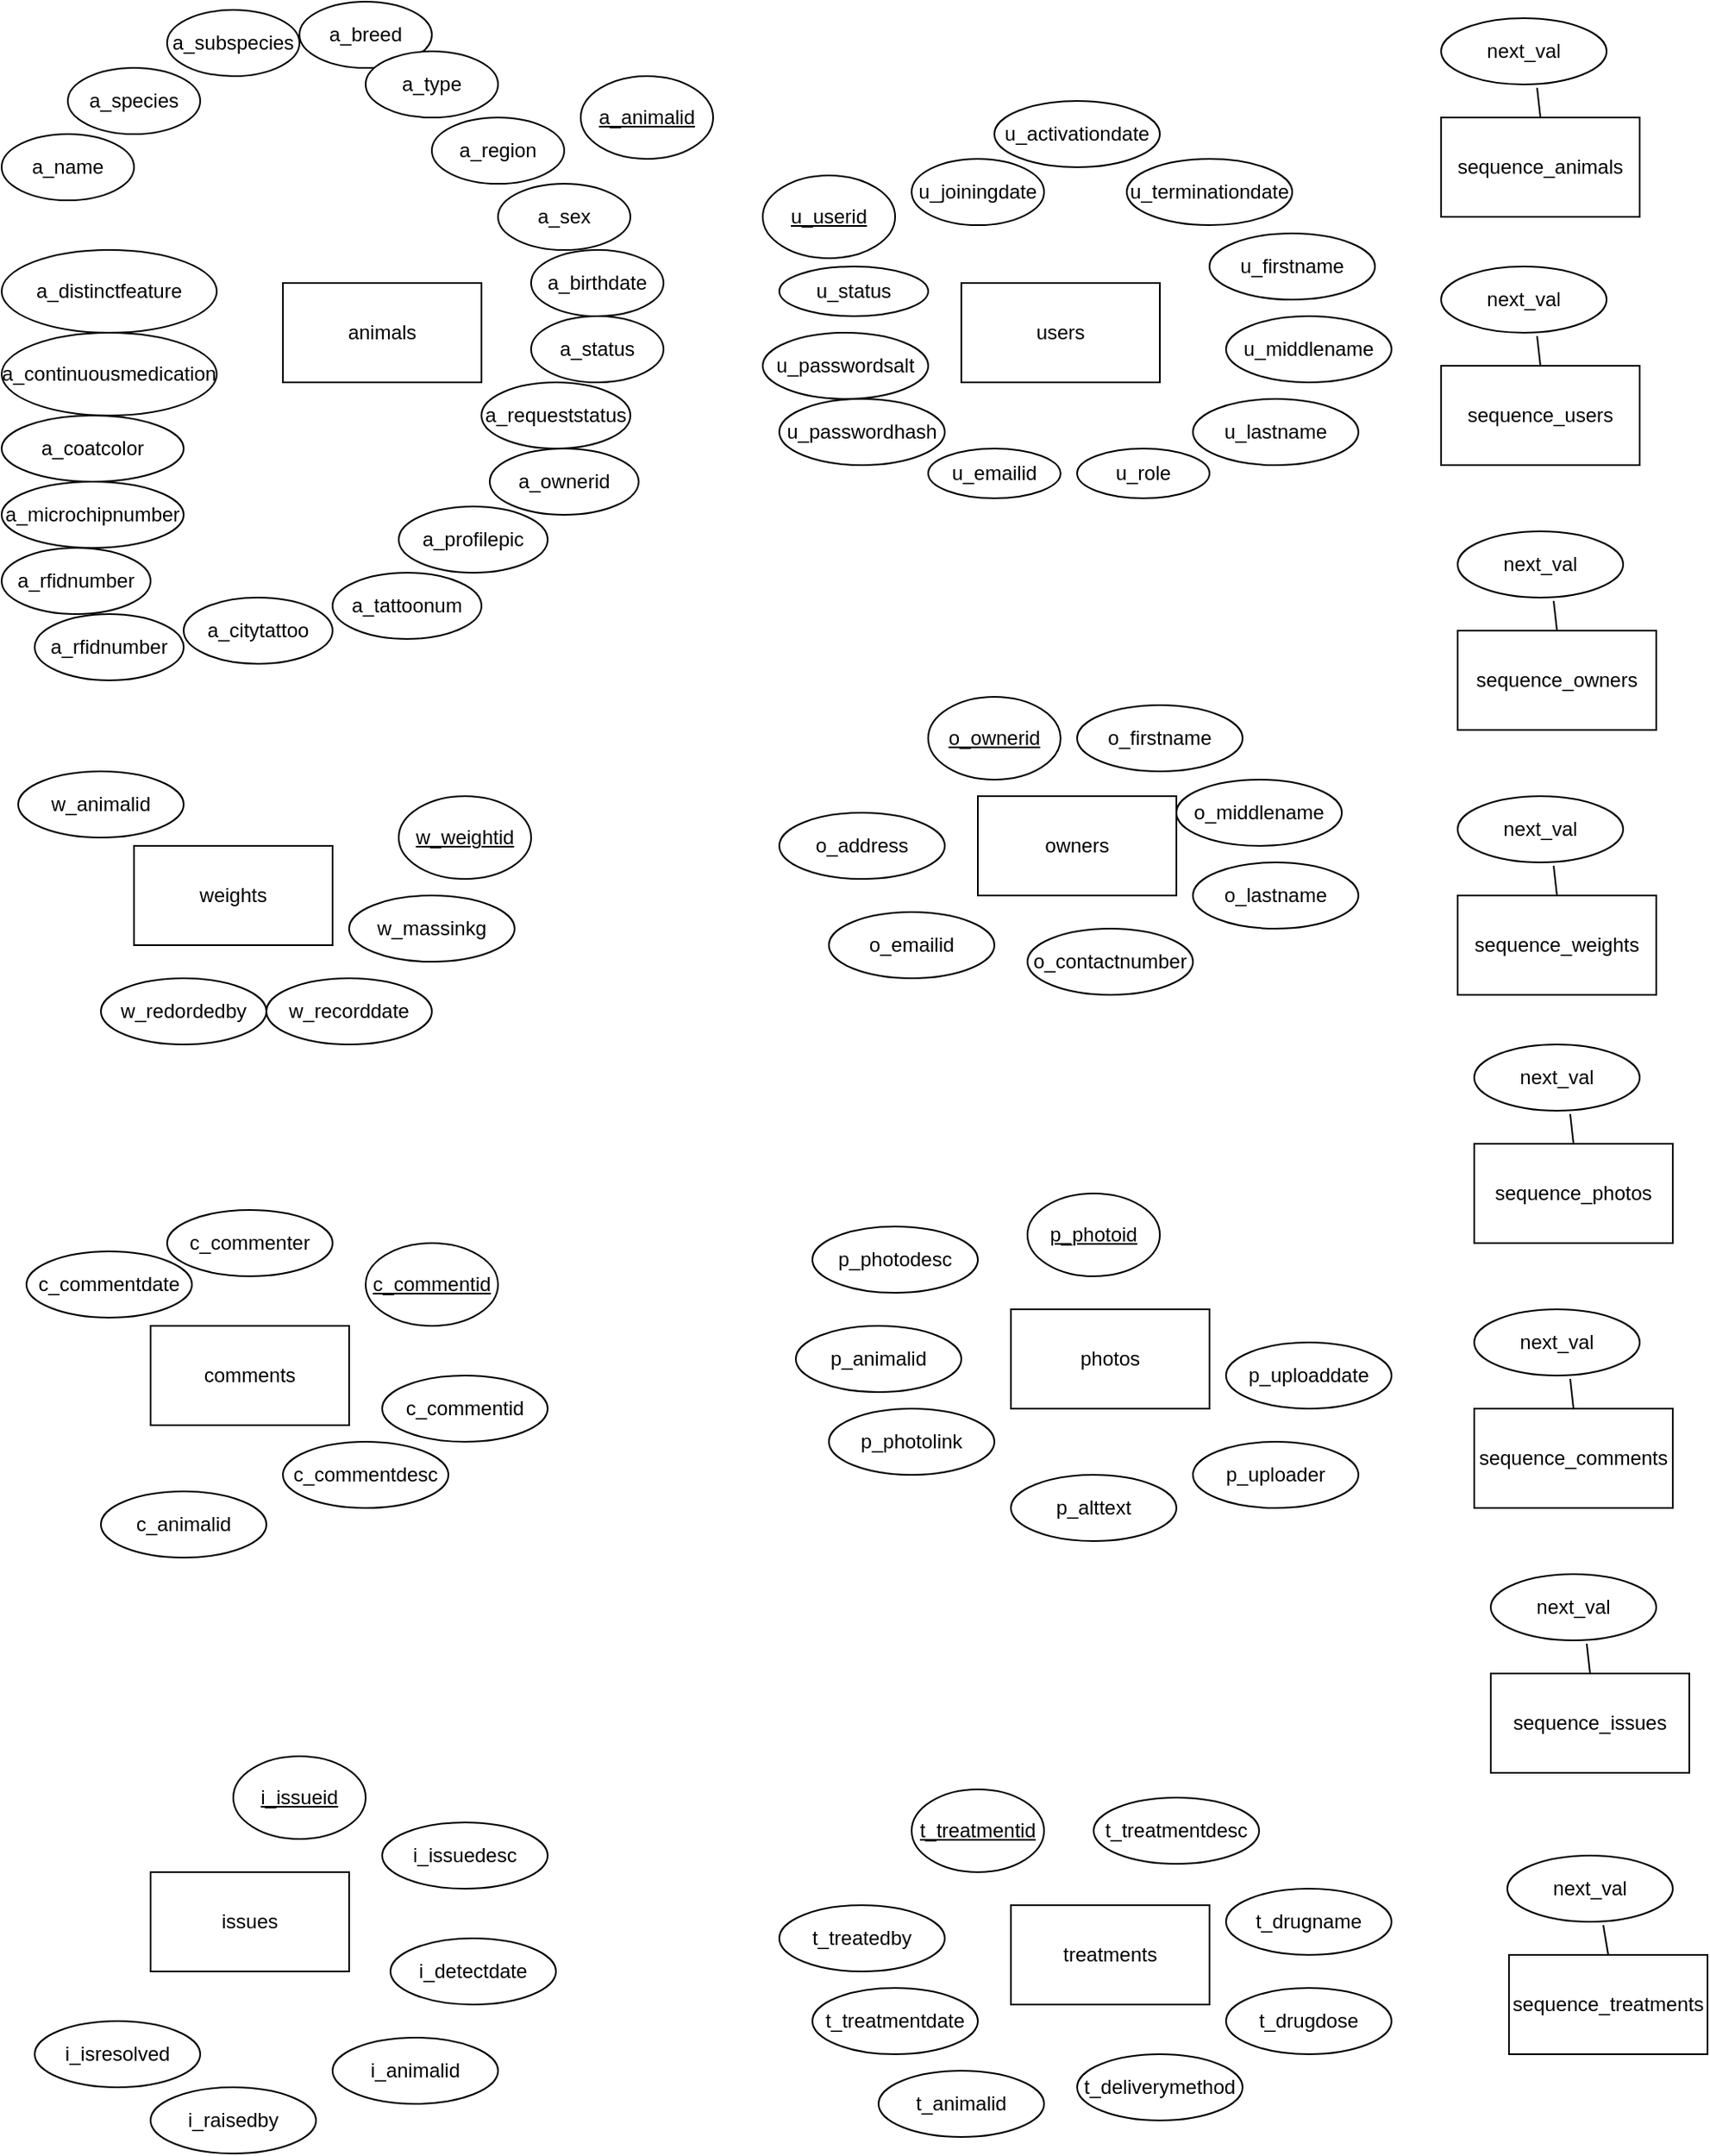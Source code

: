 <mxfile version="15.9.1" type="device"><diagram id="XoA7X199wVjBKT59jIY0" name="Page-1"><mxGraphModel dx="1191" dy="463" grid="1" gridSize="10" guides="1" tooltips="1" connect="1" arrows="1" fold="1" page="1" pageScale="1" pageWidth="850" pageHeight="1100" math="0" shadow="0"><root><mxCell id="0"/><mxCell id="1" parent="0"/><mxCell id="K0qi2URCiD-1SyDhXt7B-1" value="animals" style="rounded=0;whiteSpace=wrap;html=1;" vertex="1" parent="1"><mxGeometry x="170" y="170" width="120" height="60" as="geometry"/></mxCell><mxCell id="K0qi2URCiD-1SyDhXt7B-3" value="&lt;u&gt;a_animalid&lt;/u&gt;" style="ellipse;whiteSpace=wrap;html=1;" vertex="1" parent="1"><mxGeometry x="350" y="45" width="80" height="50" as="geometry"/></mxCell><mxCell id="K0qi2URCiD-1SyDhXt7B-4" value="a_name" style="ellipse;whiteSpace=wrap;html=1;" vertex="1" parent="1"><mxGeometry y="80" width="80" height="40" as="geometry"/></mxCell><mxCell id="K0qi2URCiD-1SyDhXt7B-5" value="a_species" style="ellipse;whiteSpace=wrap;html=1;" vertex="1" parent="1"><mxGeometry x="40" y="40" width="80" height="40" as="geometry"/></mxCell><mxCell id="K0qi2URCiD-1SyDhXt7B-6" value="a_subspecies" style="ellipse;whiteSpace=wrap;html=1;" vertex="1" parent="1"><mxGeometry x="100" y="5" width="80" height="40" as="geometry"/></mxCell><mxCell id="K0qi2URCiD-1SyDhXt7B-7" value="a_breed" style="ellipse;whiteSpace=wrap;html=1;" vertex="1" parent="1"><mxGeometry x="180" width="80" height="40" as="geometry"/></mxCell><mxCell id="K0qi2URCiD-1SyDhXt7B-8" value="a_type" style="ellipse;whiteSpace=wrap;html=1;" vertex="1" parent="1"><mxGeometry x="220" y="30" width="80" height="40" as="geometry"/></mxCell><mxCell id="K0qi2URCiD-1SyDhXt7B-9" value="a_region" style="ellipse;whiteSpace=wrap;html=1;" vertex="1" parent="1"><mxGeometry x="260" y="70" width="80" height="40" as="geometry"/></mxCell><mxCell id="K0qi2URCiD-1SyDhXt7B-10" value="a_sex" style="ellipse;whiteSpace=wrap;html=1;" vertex="1" parent="1"><mxGeometry x="300" y="110" width="80" height="40" as="geometry"/></mxCell><mxCell id="K0qi2URCiD-1SyDhXt7B-11" value="a_birthdate" style="ellipse;whiteSpace=wrap;html=1;" vertex="1" parent="1"><mxGeometry x="320" y="150" width="80" height="40" as="geometry"/></mxCell><mxCell id="K0qi2URCiD-1SyDhXt7B-12" value="a_status" style="ellipse;whiteSpace=wrap;html=1;" vertex="1" parent="1"><mxGeometry x="320" y="190" width="80" height="40" as="geometry"/></mxCell><mxCell id="K0qi2URCiD-1SyDhXt7B-13" value="a_requeststatus" style="ellipse;whiteSpace=wrap;html=1;" vertex="1" parent="1"><mxGeometry x="290" y="230" width="90" height="40" as="geometry"/></mxCell><mxCell id="K0qi2URCiD-1SyDhXt7B-14" value="a_ownerid" style="ellipse;whiteSpace=wrap;html=1;" vertex="1" parent="1"><mxGeometry x="295" y="270" width="90" height="40" as="geometry"/></mxCell><mxCell id="K0qi2URCiD-1SyDhXt7B-15" value="a_profilepic" style="ellipse;whiteSpace=wrap;html=1;" vertex="1" parent="1"><mxGeometry x="240" y="305" width="90" height="40" as="geometry"/></mxCell><mxCell id="K0qi2URCiD-1SyDhXt7B-16" value="a_tattoonum" style="ellipse;whiteSpace=wrap;html=1;" vertex="1" parent="1"><mxGeometry x="200" y="345" width="90" height="40" as="geometry"/></mxCell><mxCell id="K0qi2URCiD-1SyDhXt7B-17" value="a_citytattoo" style="ellipse;whiteSpace=wrap;html=1;" vertex="1" parent="1"><mxGeometry x="110" y="360" width="90" height="40" as="geometry"/></mxCell><mxCell id="K0qi2URCiD-1SyDhXt7B-18" value="a_rfidnumber" style="ellipse;whiteSpace=wrap;html=1;" vertex="1" parent="1"><mxGeometry x="20" y="370" width="90" height="40" as="geometry"/></mxCell><mxCell id="K0qi2URCiD-1SyDhXt7B-19" value="a_rfidnumber" style="ellipse;whiteSpace=wrap;html=1;" vertex="1" parent="1"><mxGeometry y="330" width="90" height="40" as="geometry"/></mxCell><mxCell id="K0qi2URCiD-1SyDhXt7B-20" value="a_microchipnumber" style="ellipse;whiteSpace=wrap;html=1;" vertex="1" parent="1"><mxGeometry y="290" width="110" height="40" as="geometry"/></mxCell><mxCell id="K0qi2URCiD-1SyDhXt7B-21" value="a_coatcolor" style="ellipse;whiteSpace=wrap;html=1;" vertex="1" parent="1"><mxGeometry y="250" width="110" height="40" as="geometry"/></mxCell><mxCell id="K0qi2URCiD-1SyDhXt7B-22" value="a_continuousmedication" style="ellipse;whiteSpace=wrap;html=1;" vertex="1" parent="1"><mxGeometry y="200" width="130" height="50" as="geometry"/></mxCell><mxCell id="K0qi2URCiD-1SyDhXt7B-23" value="a_distinctfeature" style="ellipse;whiteSpace=wrap;html=1;" vertex="1" parent="1"><mxGeometry y="150" width="130" height="50" as="geometry"/></mxCell><mxCell id="K0qi2URCiD-1SyDhXt7B-25" value="users" style="rounded=0;whiteSpace=wrap;html=1;" vertex="1" parent="1"><mxGeometry x="580" y="170" width="120" height="60" as="geometry"/></mxCell><mxCell id="K0qi2URCiD-1SyDhXt7B-26" value="&lt;u&gt;u_userid&lt;/u&gt;" style="ellipse;whiteSpace=wrap;html=1;" vertex="1" parent="1"><mxGeometry x="460" y="105" width="80" height="50" as="geometry"/></mxCell><mxCell id="K0qi2URCiD-1SyDhXt7B-27" value="u_joiningdate" style="ellipse;whiteSpace=wrap;html=1;" vertex="1" parent="1"><mxGeometry x="550" y="95" width="80" height="40" as="geometry"/></mxCell><mxCell id="K0qi2URCiD-1SyDhXt7B-28" value="u_activationdate" style="ellipse;whiteSpace=wrap;html=1;" vertex="1" parent="1"><mxGeometry x="600" y="60" width="100" height="40" as="geometry"/></mxCell><mxCell id="K0qi2URCiD-1SyDhXt7B-29" value="u_terminationdate" style="ellipse;whiteSpace=wrap;html=1;" vertex="1" parent="1"><mxGeometry x="680" y="95" width="100" height="40" as="geometry"/></mxCell><mxCell id="K0qi2URCiD-1SyDhXt7B-30" value="u_firstname" style="ellipse;whiteSpace=wrap;html=1;" vertex="1" parent="1"><mxGeometry x="730" y="140" width="100" height="40" as="geometry"/></mxCell><mxCell id="K0qi2URCiD-1SyDhXt7B-31" value="u_middlename" style="ellipse;whiteSpace=wrap;html=1;" vertex="1" parent="1"><mxGeometry x="740" y="190" width="100" height="40" as="geometry"/></mxCell><mxCell id="K0qi2URCiD-1SyDhXt7B-32" value="u_lastname" style="ellipse;whiteSpace=wrap;html=1;" vertex="1" parent="1"><mxGeometry x="720" y="240" width="100" height="40" as="geometry"/></mxCell><mxCell id="K0qi2URCiD-1SyDhXt7B-33" value="u_role" style="ellipse;whiteSpace=wrap;html=1;" vertex="1" parent="1"><mxGeometry x="650" y="270" width="80" height="30" as="geometry"/></mxCell><mxCell id="K0qi2URCiD-1SyDhXt7B-35" value="u_emailid" style="ellipse;whiteSpace=wrap;html=1;" vertex="1" parent="1"><mxGeometry x="560" y="270" width="80" height="30" as="geometry"/></mxCell><mxCell id="K0qi2URCiD-1SyDhXt7B-36" value="u_passwordhash" style="ellipse;whiteSpace=wrap;html=1;" vertex="1" parent="1"><mxGeometry x="470" y="240" width="100" height="40" as="geometry"/></mxCell><mxCell id="K0qi2URCiD-1SyDhXt7B-37" value="u_passwordsalt" style="ellipse;whiteSpace=wrap;html=1;" vertex="1" parent="1"><mxGeometry x="460" y="200" width="100" height="40" as="geometry"/></mxCell><mxCell id="K0qi2URCiD-1SyDhXt7B-38" value="u_status" style="ellipse;whiteSpace=wrap;html=1;" vertex="1" parent="1"><mxGeometry x="470" y="160" width="90" height="30" as="geometry"/></mxCell><mxCell id="K0qi2URCiD-1SyDhXt7B-39" value="owners" style="rounded=0;whiteSpace=wrap;html=1;" vertex="1" parent="1"><mxGeometry x="590" y="480" width="120" height="60" as="geometry"/></mxCell><mxCell id="K0qi2URCiD-1SyDhXt7B-40" value="&lt;u&gt;o_ownerid&lt;/u&gt;" style="ellipse;whiteSpace=wrap;html=1;" vertex="1" parent="1"><mxGeometry x="560" y="420" width="80" height="50" as="geometry"/></mxCell><mxCell id="K0qi2URCiD-1SyDhXt7B-41" value="o_firstname" style="ellipse;whiteSpace=wrap;html=1;" vertex="1" parent="1"><mxGeometry x="650" y="425" width="100" height="40" as="geometry"/></mxCell><mxCell id="K0qi2URCiD-1SyDhXt7B-42" value="o_middlename" style="ellipse;whiteSpace=wrap;html=1;" vertex="1" parent="1"><mxGeometry x="710" y="470" width="100" height="40" as="geometry"/></mxCell><mxCell id="K0qi2URCiD-1SyDhXt7B-43" value="o_lastname" style="ellipse;whiteSpace=wrap;html=1;" vertex="1" parent="1"><mxGeometry x="720" y="520" width="100" height="40" as="geometry"/></mxCell><mxCell id="K0qi2URCiD-1SyDhXt7B-44" value="o_contactnumber" style="ellipse;whiteSpace=wrap;html=1;" vertex="1" parent="1"><mxGeometry x="620" y="560" width="100" height="40" as="geometry"/></mxCell><mxCell id="K0qi2URCiD-1SyDhXt7B-45" value="o_emailid" style="ellipse;whiteSpace=wrap;html=1;" vertex="1" parent="1"><mxGeometry x="500" y="550" width="100" height="40" as="geometry"/></mxCell><mxCell id="K0qi2URCiD-1SyDhXt7B-46" value="o_address" style="ellipse;whiteSpace=wrap;html=1;" vertex="1" parent="1"><mxGeometry x="470" y="490" width="100" height="40" as="geometry"/></mxCell><mxCell id="K0qi2URCiD-1SyDhXt7B-47" value="weights" style="rounded=0;whiteSpace=wrap;html=1;" vertex="1" parent="1"><mxGeometry x="80" y="510" width="120" height="60" as="geometry"/></mxCell><mxCell id="K0qi2URCiD-1SyDhXt7B-48" value="&lt;u&gt;w_weightid&lt;/u&gt;" style="ellipse;whiteSpace=wrap;html=1;" vertex="1" parent="1"><mxGeometry x="240" y="480" width="80" height="50" as="geometry"/></mxCell><mxCell id="K0qi2URCiD-1SyDhXt7B-49" value="w_massinkg" style="ellipse;whiteSpace=wrap;html=1;" vertex="1" parent="1"><mxGeometry x="210" y="540" width="100" height="40" as="geometry"/></mxCell><mxCell id="K0qi2URCiD-1SyDhXt7B-51" value="w_recorddate" style="ellipse;whiteSpace=wrap;html=1;" vertex="1" parent="1"><mxGeometry x="160" y="590" width="100" height="40" as="geometry"/></mxCell><mxCell id="K0qi2URCiD-1SyDhXt7B-52" value="w_redordedby&lt;span style=&quot;color: rgba(0 , 0 , 0 , 0) ; font-family: monospace ; font-size: 0px&quot;&gt;%3CmxGraphModel%3E%3Croot%3E%3CmxCell%20id%3D%220%22%2F%3E%3CmxCell%20id%3D%221%22%20parent%3D%220%22%2F%3E%3CmxCell%20id%3D%222%22%20value%3D%22w_massinkg%22%20style%3D%22ellipse%3BwhiteSpace%3Dwrap%3Bhtml%3D1%3B%22%20vertex%3D%221%22%20parent%3D%221%22%3E%3CmxGeometry%20x%3D%22210%22%20y%3D%22540%22%20width%3D%22100%22%20height%3D%2240%22%20as%3D%22geometry%22%2F%3E%3C%2FmxCell%3E%3C%2Froot%3E%3C%2FmxGraphModel%3E&lt;/span&gt;" style="ellipse;whiteSpace=wrap;html=1;" vertex="1" parent="1"><mxGeometry x="60" y="590" width="100" height="40" as="geometry"/></mxCell><mxCell id="K0qi2URCiD-1SyDhXt7B-53" value="w_animalid" style="ellipse;whiteSpace=wrap;html=1;" vertex="1" parent="1"><mxGeometry x="10" y="465" width="100" height="40" as="geometry"/></mxCell><mxCell id="K0qi2URCiD-1SyDhXt7B-54" value="photos" style="rounded=0;whiteSpace=wrap;html=1;" vertex="1" parent="1"><mxGeometry x="610" y="790" width="120" height="60" as="geometry"/></mxCell><mxCell id="K0qi2URCiD-1SyDhXt7B-55" value="&lt;u&gt;p_photoid&lt;/u&gt;" style="ellipse;whiteSpace=wrap;html=1;" vertex="1" parent="1"><mxGeometry x="620" y="720" width="80" height="50" as="geometry"/></mxCell><mxCell id="K0qi2URCiD-1SyDhXt7B-56" value="p_photodesc" style="ellipse;whiteSpace=wrap;html=1;" vertex="1" parent="1"><mxGeometry x="490" y="740" width="100" height="40" as="geometry"/></mxCell><mxCell id="K0qi2URCiD-1SyDhXt7B-57" value="p_animalid" style="ellipse;whiteSpace=wrap;html=1;" vertex="1" parent="1"><mxGeometry x="480" y="800" width="100" height="40" as="geometry"/></mxCell><mxCell id="K0qi2URCiD-1SyDhXt7B-58" value="p_photolink" style="ellipse;whiteSpace=wrap;html=1;" vertex="1" parent="1"><mxGeometry x="500" y="850" width="100" height="40" as="geometry"/></mxCell><mxCell id="K0qi2URCiD-1SyDhXt7B-59" value="p_alttext" style="ellipse;whiteSpace=wrap;html=1;" vertex="1" parent="1"><mxGeometry x="610" y="890" width="100" height="40" as="geometry"/></mxCell><mxCell id="K0qi2URCiD-1SyDhXt7B-60" value="p_uploader" style="ellipse;whiteSpace=wrap;html=1;" vertex="1" parent="1"><mxGeometry x="720" y="870" width="100" height="40" as="geometry"/></mxCell><mxCell id="K0qi2URCiD-1SyDhXt7B-61" value="p_uploaddate" style="ellipse;whiteSpace=wrap;html=1;" vertex="1" parent="1"><mxGeometry x="740" y="810" width="100" height="40" as="geometry"/></mxCell><mxCell id="K0qi2URCiD-1SyDhXt7B-62" value="comments" style="rounded=0;whiteSpace=wrap;html=1;" vertex="1" parent="1"><mxGeometry x="90" y="800" width="120" height="60" as="geometry"/></mxCell><mxCell id="K0qi2URCiD-1SyDhXt7B-63" value="&lt;u&gt;c_commentid&lt;/u&gt;" style="ellipse;whiteSpace=wrap;html=1;" vertex="1" parent="1"><mxGeometry x="220" y="750" width="80" height="50" as="geometry"/></mxCell><mxCell id="K0qi2URCiD-1SyDhXt7B-64" value="c_commentid" style="ellipse;whiteSpace=wrap;html=1;" vertex="1" parent="1"><mxGeometry x="230" y="830" width="100" height="40" as="geometry"/></mxCell><mxCell id="K0qi2URCiD-1SyDhXt7B-65" value="c_commentdesc" style="ellipse;whiteSpace=wrap;html=1;" vertex="1" parent="1"><mxGeometry x="170" y="870" width="100" height="40" as="geometry"/></mxCell><mxCell id="K0qi2URCiD-1SyDhXt7B-66" value="c_animalid" style="ellipse;whiteSpace=wrap;html=1;" vertex="1" parent="1"><mxGeometry x="60" y="900" width="100" height="40" as="geometry"/></mxCell><mxCell id="K0qi2URCiD-1SyDhXt7B-67" value="c_commentdate" style="ellipse;whiteSpace=wrap;html=1;" vertex="1" parent="1"><mxGeometry x="15" y="755" width="100" height="40" as="geometry"/></mxCell><mxCell id="K0qi2URCiD-1SyDhXt7B-68" value="c_commenter" style="ellipse;whiteSpace=wrap;html=1;" vertex="1" parent="1"><mxGeometry x="100" y="730" width="100" height="40" as="geometry"/></mxCell><mxCell id="K0qi2URCiD-1SyDhXt7B-69" value="issues" style="rounded=0;whiteSpace=wrap;html=1;" vertex="1" parent="1"><mxGeometry x="90" y="1130" width="120" height="60" as="geometry"/></mxCell><mxCell id="K0qi2URCiD-1SyDhXt7B-70" value="&lt;u&gt;i_issueid&lt;/u&gt;" style="ellipse;whiteSpace=wrap;html=1;" vertex="1" parent="1"><mxGeometry x="140" y="1060" width="80" height="50" as="geometry"/></mxCell><mxCell id="K0qi2URCiD-1SyDhXt7B-71" value="i_issuedesc" style="ellipse;whiteSpace=wrap;html=1;" vertex="1" parent="1"><mxGeometry x="230" y="1100" width="100" height="40" as="geometry"/></mxCell><mxCell id="K0qi2URCiD-1SyDhXt7B-72" value="i_detectdate" style="ellipse;whiteSpace=wrap;html=1;" vertex="1" parent="1"><mxGeometry x="235" y="1170" width="100" height="40" as="geometry"/></mxCell><mxCell id="K0qi2URCiD-1SyDhXt7B-73" value="i_animalid" style="ellipse;whiteSpace=wrap;html=1;" vertex="1" parent="1"><mxGeometry x="200" y="1230" width="100" height="40" as="geometry"/></mxCell><mxCell id="K0qi2URCiD-1SyDhXt7B-74" value="i_raisedby" style="ellipse;whiteSpace=wrap;html=1;" vertex="1" parent="1"><mxGeometry x="90" y="1260" width="100" height="40" as="geometry"/></mxCell><mxCell id="K0qi2URCiD-1SyDhXt7B-75" value="i_isresolved" style="ellipse;whiteSpace=wrap;html=1;" vertex="1" parent="1"><mxGeometry x="20" y="1220" width="100" height="40" as="geometry"/></mxCell><mxCell id="K0qi2URCiD-1SyDhXt7B-76" value="treatments" style="rounded=0;whiteSpace=wrap;html=1;" vertex="1" parent="1"><mxGeometry x="610" y="1150" width="120" height="60" as="geometry"/></mxCell><mxCell id="K0qi2URCiD-1SyDhXt7B-77" value="&lt;u&gt;t_treatmentid&lt;/u&gt;" style="ellipse;whiteSpace=wrap;html=1;" vertex="1" parent="1"><mxGeometry x="550" y="1080" width="80" height="50" as="geometry"/></mxCell><mxCell id="K0qi2URCiD-1SyDhXt7B-78" value="t_treatmentdesc" style="ellipse;whiteSpace=wrap;html=1;" vertex="1" parent="1"><mxGeometry x="660" y="1085" width="100" height="40" as="geometry"/></mxCell><mxCell id="K0qi2URCiD-1SyDhXt7B-79" value="t_drugname" style="ellipse;whiteSpace=wrap;html=1;" vertex="1" parent="1"><mxGeometry x="740" y="1140" width="100" height="40" as="geometry"/></mxCell><mxCell id="K0qi2URCiD-1SyDhXt7B-80" value="t_drugdose" style="ellipse;whiteSpace=wrap;html=1;" vertex="1" parent="1"><mxGeometry x="740" y="1200" width="100" height="40" as="geometry"/></mxCell><mxCell id="K0qi2URCiD-1SyDhXt7B-81" value="t_deliverymethod" style="ellipse;whiteSpace=wrap;html=1;" vertex="1" parent="1"><mxGeometry x="650" y="1240" width="100" height="40" as="geometry"/></mxCell><mxCell id="K0qi2URCiD-1SyDhXt7B-82" value="t_animalid" style="ellipse;whiteSpace=wrap;html=1;" vertex="1" parent="1"><mxGeometry x="530" y="1250" width="100" height="40" as="geometry"/></mxCell><mxCell id="K0qi2URCiD-1SyDhXt7B-83" value="t_treatmentdate" style="ellipse;whiteSpace=wrap;html=1;" vertex="1" parent="1"><mxGeometry x="490" y="1200" width="100" height="40" as="geometry"/></mxCell><mxCell id="K0qi2URCiD-1SyDhXt7B-84" value="t_treatedby" style="ellipse;whiteSpace=wrap;html=1;" vertex="1" parent="1"><mxGeometry x="470" y="1150" width="100" height="40" as="geometry"/></mxCell><mxCell id="K0qi2URCiD-1SyDhXt7B-86" value="sequence_animals" style="rounded=0;whiteSpace=wrap;html=1;" vertex="1" parent="1"><mxGeometry x="870" y="70" width="120" height="60" as="geometry"/></mxCell><mxCell id="K0qi2URCiD-1SyDhXt7B-87" value="next_val" style="ellipse;whiteSpace=wrap;html=1;" vertex="1" parent="1"><mxGeometry x="870" y="10" width="100" height="40" as="geometry"/></mxCell><mxCell id="K0qi2URCiD-1SyDhXt7B-88" value="" style="endArrow=none;html=1;rounded=0;entryX=0.58;entryY=1.05;entryDx=0;entryDy=0;exitX=0.5;exitY=0;exitDx=0;exitDy=0;entryPerimeter=0;" edge="1" parent="1" source="K0qi2URCiD-1SyDhXt7B-86" target="K0qi2URCiD-1SyDhXt7B-87"><mxGeometry width="50" height="50" relative="1" as="geometry"><mxPoint x="1020" y="95" as="sourcePoint"/><mxPoint x="1070" y="45" as="targetPoint"/></mxGeometry></mxCell><mxCell id="K0qi2URCiD-1SyDhXt7B-89" value="sequence_users" style="rounded=0;whiteSpace=wrap;html=1;" vertex="1" parent="1"><mxGeometry x="870" y="220" width="120" height="60" as="geometry"/></mxCell><mxCell id="K0qi2URCiD-1SyDhXt7B-90" value="next_val" style="ellipse;whiteSpace=wrap;html=1;" vertex="1" parent="1"><mxGeometry x="870" y="160" width="100" height="40" as="geometry"/></mxCell><mxCell id="K0qi2URCiD-1SyDhXt7B-91" value="" style="endArrow=none;html=1;rounded=0;entryX=0.58;entryY=1.05;entryDx=0;entryDy=0;exitX=0.5;exitY=0;exitDx=0;exitDy=0;entryPerimeter=0;" edge="1" parent="1" source="K0qi2URCiD-1SyDhXt7B-89" target="K0qi2URCiD-1SyDhXt7B-90"><mxGeometry width="50" height="50" relative="1" as="geometry"><mxPoint x="1020" y="245" as="sourcePoint"/><mxPoint x="1070" y="195" as="targetPoint"/></mxGeometry></mxCell><mxCell id="K0qi2URCiD-1SyDhXt7B-92" value="sequence_owners" style="rounded=0;whiteSpace=wrap;html=1;" vertex="1" parent="1"><mxGeometry x="880" y="380" width="120" height="60" as="geometry"/></mxCell><mxCell id="K0qi2URCiD-1SyDhXt7B-93" value="next_val" style="ellipse;whiteSpace=wrap;html=1;" vertex="1" parent="1"><mxGeometry x="880" y="320" width="100" height="40" as="geometry"/></mxCell><mxCell id="K0qi2URCiD-1SyDhXt7B-94" value="" style="endArrow=none;html=1;rounded=0;entryX=0.58;entryY=1.05;entryDx=0;entryDy=0;exitX=0.5;exitY=0;exitDx=0;exitDy=0;entryPerimeter=0;" edge="1" parent="1" source="K0qi2URCiD-1SyDhXt7B-92" target="K0qi2URCiD-1SyDhXt7B-93"><mxGeometry width="50" height="50" relative="1" as="geometry"><mxPoint x="1030" y="405" as="sourcePoint"/><mxPoint x="1080" y="355" as="targetPoint"/></mxGeometry></mxCell><mxCell id="K0qi2URCiD-1SyDhXt7B-95" value="sequence_weights" style="rounded=0;whiteSpace=wrap;html=1;" vertex="1" parent="1"><mxGeometry x="880" y="540" width="120" height="60" as="geometry"/></mxCell><mxCell id="K0qi2URCiD-1SyDhXt7B-96" value="next_val" style="ellipse;whiteSpace=wrap;html=1;" vertex="1" parent="1"><mxGeometry x="880" y="480" width="100" height="40" as="geometry"/></mxCell><mxCell id="K0qi2URCiD-1SyDhXt7B-97" value="" style="endArrow=none;html=1;rounded=0;entryX=0.58;entryY=1.05;entryDx=0;entryDy=0;exitX=0.5;exitY=0;exitDx=0;exitDy=0;entryPerimeter=0;" edge="1" parent="1" source="K0qi2URCiD-1SyDhXt7B-95" target="K0qi2URCiD-1SyDhXt7B-96"><mxGeometry width="50" height="50" relative="1" as="geometry"><mxPoint x="1030" y="565" as="sourcePoint"/><mxPoint x="1080" y="515" as="targetPoint"/></mxGeometry></mxCell><mxCell id="K0qi2URCiD-1SyDhXt7B-98" value="sequence_photos" style="rounded=0;whiteSpace=wrap;html=1;" vertex="1" parent="1"><mxGeometry x="890" y="690" width="120" height="60" as="geometry"/></mxCell><mxCell id="K0qi2URCiD-1SyDhXt7B-99" value="next_val" style="ellipse;whiteSpace=wrap;html=1;" vertex="1" parent="1"><mxGeometry x="890" y="630" width="100" height="40" as="geometry"/></mxCell><mxCell id="K0qi2URCiD-1SyDhXt7B-100" value="" style="endArrow=none;html=1;rounded=0;entryX=0.58;entryY=1.05;entryDx=0;entryDy=0;exitX=0.5;exitY=0;exitDx=0;exitDy=0;entryPerimeter=0;" edge="1" parent="1" source="K0qi2URCiD-1SyDhXt7B-98" target="K0qi2URCiD-1SyDhXt7B-99"><mxGeometry width="50" height="50" relative="1" as="geometry"><mxPoint x="1040" y="715" as="sourcePoint"/><mxPoint x="1090" y="665" as="targetPoint"/></mxGeometry></mxCell><mxCell id="K0qi2URCiD-1SyDhXt7B-101" value="sequence_comments" style="rounded=0;whiteSpace=wrap;html=1;" vertex="1" parent="1"><mxGeometry x="890" y="850" width="120" height="60" as="geometry"/></mxCell><mxCell id="K0qi2URCiD-1SyDhXt7B-102" value="next_val" style="ellipse;whiteSpace=wrap;html=1;" vertex="1" parent="1"><mxGeometry x="890" y="790" width="100" height="40" as="geometry"/></mxCell><mxCell id="K0qi2URCiD-1SyDhXt7B-103" value="" style="endArrow=none;html=1;rounded=0;entryX=0.58;entryY=1.05;entryDx=0;entryDy=0;exitX=0.5;exitY=0;exitDx=0;exitDy=0;entryPerimeter=0;" edge="1" parent="1" source="K0qi2URCiD-1SyDhXt7B-101" target="K0qi2URCiD-1SyDhXt7B-102"><mxGeometry width="50" height="50" relative="1" as="geometry"><mxPoint x="1040" y="875" as="sourcePoint"/><mxPoint x="1090" y="825" as="targetPoint"/></mxGeometry></mxCell><mxCell id="K0qi2URCiD-1SyDhXt7B-104" value="sequence_issues" style="rounded=0;whiteSpace=wrap;html=1;" vertex="1" parent="1"><mxGeometry x="900" y="1010" width="120" height="60" as="geometry"/></mxCell><mxCell id="K0qi2URCiD-1SyDhXt7B-105" value="next_val" style="ellipse;whiteSpace=wrap;html=1;" vertex="1" parent="1"><mxGeometry x="900" y="950" width="100" height="40" as="geometry"/></mxCell><mxCell id="K0qi2URCiD-1SyDhXt7B-106" value="" style="endArrow=none;html=1;rounded=0;entryX=0.58;entryY=1.05;entryDx=0;entryDy=0;exitX=0.5;exitY=0;exitDx=0;exitDy=0;entryPerimeter=0;" edge="1" parent="1" source="K0qi2URCiD-1SyDhXt7B-104" target="K0qi2URCiD-1SyDhXt7B-105"><mxGeometry width="50" height="50" relative="1" as="geometry"><mxPoint x="1050" y="1035" as="sourcePoint"/><mxPoint x="1100" y="985" as="targetPoint"/></mxGeometry></mxCell><mxCell id="K0qi2URCiD-1SyDhXt7B-107" value="sequence_treatments" style="rounded=0;whiteSpace=wrap;html=1;" vertex="1" parent="1"><mxGeometry x="911" y="1180" width="120" height="60" as="geometry"/></mxCell><mxCell id="K0qi2URCiD-1SyDhXt7B-108" value="next_val" style="ellipse;whiteSpace=wrap;html=1;" vertex="1" parent="1"><mxGeometry x="910" y="1120" width="100" height="40" as="geometry"/></mxCell><mxCell id="K0qi2URCiD-1SyDhXt7B-109" value="" style="endArrow=none;html=1;rounded=0;entryX=0.58;entryY=1.05;entryDx=0;entryDy=0;exitX=0.5;exitY=0;exitDx=0;exitDy=0;entryPerimeter=0;" edge="1" parent="1" source="K0qi2URCiD-1SyDhXt7B-107" target="K0qi2URCiD-1SyDhXt7B-108"><mxGeometry width="50" height="50" relative="1" as="geometry"><mxPoint x="1060" y="1205" as="sourcePoint"/><mxPoint x="1110" y="1155" as="targetPoint"/></mxGeometry></mxCell></root></mxGraphModel></diagram></mxfile>